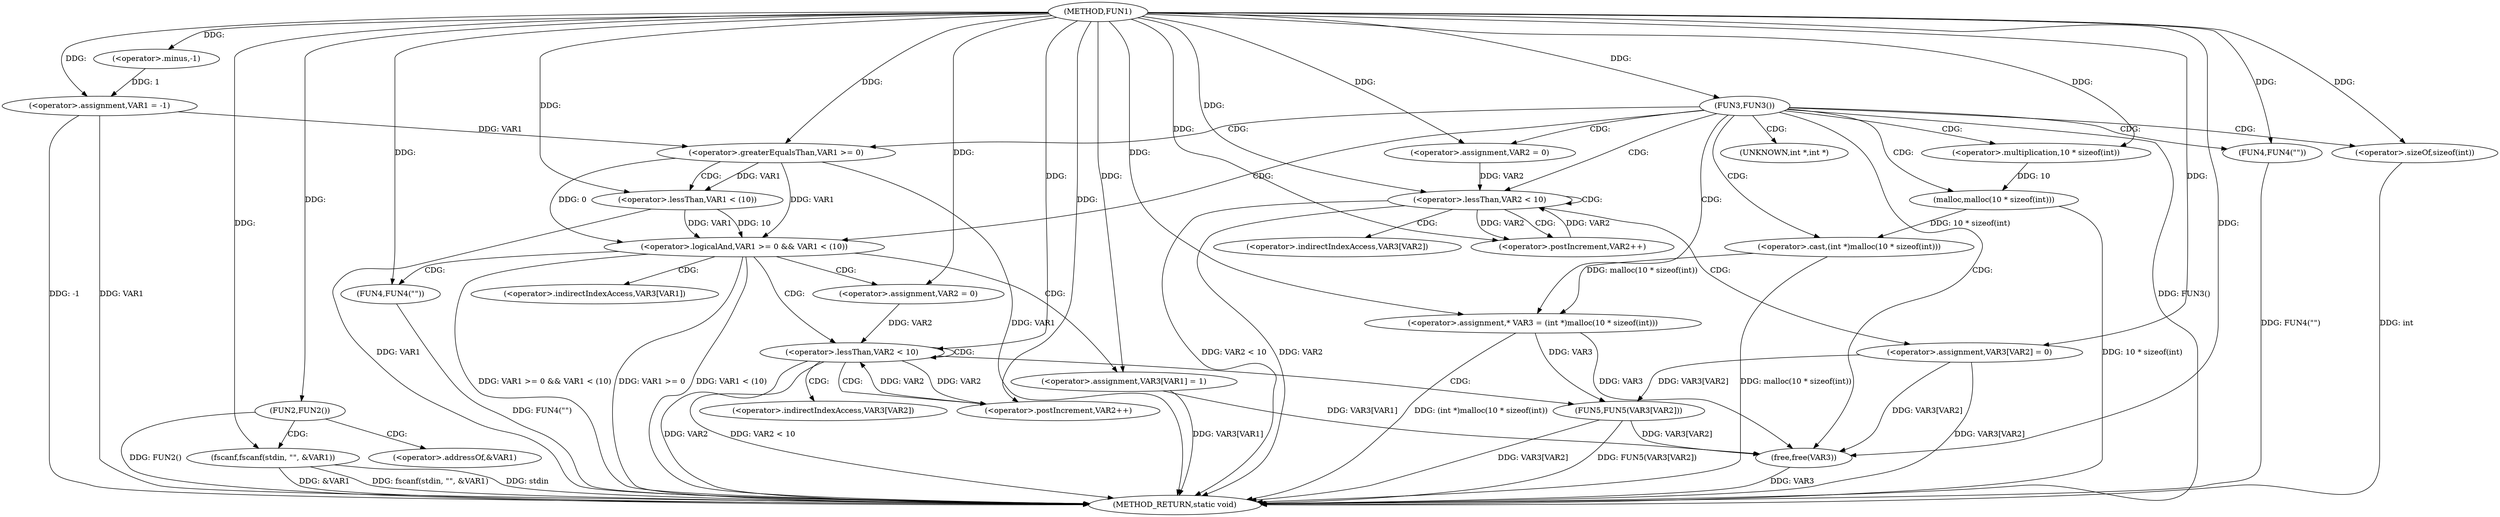 digraph FUN1 {  
"1000100" [label = "(METHOD,FUN1)" ]
"1000183" [label = "(METHOD_RETURN,static void)" ]
"1000103" [label = "(<operator>.assignment,VAR1 = -1)" ]
"1000105" [label = "(<operator>.minus,-1)" ]
"1000108" [label = "(FUN2,FUN2())" ]
"1000110" [label = "(fscanf,fscanf(stdin, \"\", &VAR1))" ]
"1000116" [label = "(FUN3,FUN3())" ]
"1000118" [label = "(FUN4,FUN4(\"\"))" ]
"1000125" [label = "(<operator>.assignment,* VAR3 = (int *)malloc(10 * sizeof(int)))" ]
"1000127" [label = "(<operator>.cast,(int *)malloc(10 * sizeof(int)))" ]
"1000129" [label = "(malloc,malloc(10 * sizeof(int)))" ]
"1000130" [label = "(<operator>.multiplication,10 * sizeof(int))" ]
"1000132" [label = "(<operator>.sizeOf,sizeof(int))" ]
"1000135" [label = "(<operator>.assignment,VAR2 = 0)" ]
"1000138" [label = "(<operator>.lessThan,VAR2 < 10)" ]
"1000141" [label = "(<operator>.postIncrement,VAR2++)" ]
"1000144" [label = "(<operator>.assignment,VAR3[VAR2] = 0)" ]
"1000150" [label = "(<operator>.logicalAnd,VAR1 >= 0 && VAR1 < (10))" ]
"1000151" [label = "(<operator>.greaterEqualsThan,VAR1 >= 0)" ]
"1000154" [label = "(<operator>.lessThan,VAR1 < (10))" ]
"1000158" [label = "(<operator>.assignment,VAR3[VAR1] = 1)" ]
"1000164" [label = "(<operator>.assignment,VAR2 = 0)" ]
"1000167" [label = "(<operator>.lessThan,VAR2 < 10)" ]
"1000170" [label = "(<operator>.postIncrement,VAR2++)" ]
"1000173" [label = "(FUN5,FUN5(VAR3[VAR2]))" ]
"1000179" [label = "(FUN4,FUN4(\"\"))" ]
"1000181" [label = "(free,free(VAR3))" ]
"1000113" [label = "(<operator>.addressOf,&VAR1)" ]
"1000128" [label = "(UNKNOWN,int *,int *)" ]
"1000145" [label = "(<operator>.indirectIndexAccess,VAR3[VAR2])" ]
"1000159" [label = "(<operator>.indirectIndexAccess,VAR3[VAR1])" ]
"1000174" [label = "(<operator>.indirectIndexAccess,VAR3[VAR2])" ]
  "1000108" -> "1000183"  [ label = "DDG: FUN2()"] 
  "1000150" -> "1000183"  [ label = "DDG: VAR1 >= 0"] 
  "1000103" -> "1000183"  [ label = "DDG: -1"] 
  "1000151" -> "1000183"  [ label = "DDG: VAR1"] 
  "1000125" -> "1000183"  [ label = "DDG: (int *)malloc(10 * sizeof(int))"] 
  "1000118" -> "1000183"  [ label = "DDG: FUN4(\"\")"] 
  "1000132" -> "1000183"  [ label = "DDG: int"] 
  "1000150" -> "1000183"  [ label = "DDG: VAR1 < (10)"] 
  "1000144" -> "1000183"  [ label = "DDG: VAR3[VAR2]"] 
  "1000138" -> "1000183"  [ label = "DDG: VAR2 < 10"] 
  "1000173" -> "1000183"  [ label = "DDG: VAR3[VAR2]"] 
  "1000181" -> "1000183"  [ label = "DDG: VAR3"] 
  "1000158" -> "1000183"  [ label = "DDG: VAR3[VAR1]"] 
  "1000167" -> "1000183"  [ label = "DDG: VAR2"] 
  "1000129" -> "1000183"  [ label = "DDG: 10 * sizeof(int)"] 
  "1000179" -> "1000183"  [ label = "DDG: FUN4(\"\")"] 
  "1000103" -> "1000183"  [ label = "DDG: VAR1"] 
  "1000138" -> "1000183"  [ label = "DDG: VAR2"] 
  "1000127" -> "1000183"  [ label = "DDG: malloc(10 * sizeof(int))"] 
  "1000154" -> "1000183"  [ label = "DDG: VAR1"] 
  "1000167" -> "1000183"  [ label = "DDG: VAR2 < 10"] 
  "1000110" -> "1000183"  [ label = "DDG: &VAR1"] 
  "1000110" -> "1000183"  [ label = "DDG: fscanf(stdin, \"\", &VAR1)"] 
  "1000173" -> "1000183"  [ label = "DDG: FUN5(VAR3[VAR2])"] 
  "1000150" -> "1000183"  [ label = "DDG: VAR1 >= 0 && VAR1 < (10)"] 
  "1000110" -> "1000183"  [ label = "DDG: stdin"] 
  "1000116" -> "1000183"  [ label = "DDG: FUN3()"] 
  "1000105" -> "1000103"  [ label = "DDG: 1"] 
  "1000100" -> "1000103"  [ label = "DDG: "] 
  "1000100" -> "1000105"  [ label = "DDG: "] 
  "1000100" -> "1000108"  [ label = "DDG: "] 
  "1000100" -> "1000110"  [ label = "DDG: "] 
  "1000100" -> "1000116"  [ label = "DDG: "] 
  "1000100" -> "1000118"  [ label = "DDG: "] 
  "1000127" -> "1000125"  [ label = "DDG: malloc(10 * sizeof(int))"] 
  "1000100" -> "1000125"  [ label = "DDG: "] 
  "1000129" -> "1000127"  [ label = "DDG: 10 * sizeof(int)"] 
  "1000130" -> "1000129"  [ label = "DDG: 10"] 
  "1000100" -> "1000130"  [ label = "DDG: "] 
  "1000100" -> "1000132"  [ label = "DDG: "] 
  "1000100" -> "1000135"  [ label = "DDG: "] 
  "1000141" -> "1000138"  [ label = "DDG: VAR2"] 
  "1000135" -> "1000138"  [ label = "DDG: VAR2"] 
  "1000100" -> "1000138"  [ label = "DDG: "] 
  "1000138" -> "1000141"  [ label = "DDG: VAR2"] 
  "1000100" -> "1000141"  [ label = "DDG: "] 
  "1000100" -> "1000144"  [ label = "DDG: "] 
  "1000151" -> "1000150"  [ label = "DDG: VAR1"] 
  "1000151" -> "1000150"  [ label = "DDG: 0"] 
  "1000103" -> "1000151"  [ label = "DDG: VAR1"] 
  "1000100" -> "1000151"  [ label = "DDG: "] 
  "1000154" -> "1000150"  [ label = "DDG: VAR1"] 
  "1000154" -> "1000150"  [ label = "DDG: 10"] 
  "1000151" -> "1000154"  [ label = "DDG: VAR1"] 
  "1000100" -> "1000154"  [ label = "DDG: "] 
  "1000100" -> "1000158"  [ label = "DDG: "] 
  "1000100" -> "1000164"  [ label = "DDG: "] 
  "1000170" -> "1000167"  [ label = "DDG: VAR2"] 
  "1000164" -> "1000167"  [ label = "DDG: VAR2"] 
  "1000100" -> "1000167"  [ label = "DDG: "] 
  "1000167" -> "1000170"  [ label = "DDG: VAR2"] 
  "1000100" -> "1000170"  [ label = "DDG: "] 
  "1000125" -> "1000173"  [ label = "DDG: VAR3"] 
  "1000144" -> "1000173"  [ label = "DDG: VAR3[VAR2]"] 
  "1000100" -> "1000179"  [ label = "DDG: "] 
  "1000158" -> "1000181"  [ label = "DDG: VAR3[VAR1]"] 
  "1000125" -> "1000181"  [ label = "DDG: VAR3"] 
  "1000144" -> "1000181"  [ label = "DDG: VAR3[VAR2]"] 
  "1000173" -> "1000181"  [ label = "DDG: VAR3[VAR2]"] 
  "1000100" -> "1000181"  [ label = "DDG: "] 
  "1000108" -> "1000110"  [ label = "CDG: "] 
  "1000108" -> "1000113"  [ label = "CDG: "] 
  "1000116" -> "1000125"  [ label = "CDG: "] 
  "1000116" -> "1000127"  [ label = "CDG: "] 
  "1000116" -> "1000128"  [ label = "CDG: "] 
  "1000116" -> "1000150"  [ label = "CDG: "] 
  "1000116" -> "1000135"  [ label = "CDG: "] 
  "1000116" -> "1000118"  [ label = "CDG: "] 
  "1000116" -> "1000132"  [ label = "CDG: "] 
  "1000116" -> "1000129"  [ label = "CDG: "] 
  "1000116" -> "1000151"  [ label = "CDG: "] 
  "1000116" -> "1000130"  [ label = "CDG: "] 
  "1000116" -> "1000138"  [ label = "CDG: "] 
  "1000116" -> "1000181"  [ label = "CDG: "] 
  "1000138" -> "1000141"  [ label = "CDG: "] 
  "1000138" -> "1000144"  [ label = "CDG: "] 
  "1000138" -> "1000145"  [ label = "CDG: "] 
  "1000138" -> "1000138"  [ label = "CDG: "] 
  "1000150" -> "1000164"  [ label = "CDG: "] 
  "1000150" -> "1000159"  [ label = "CDG: "] 
  "1000150" -> "1000167"  [ label = "CDG: "] 
  "1000150" -> "1000158"  [ label = "CDG: "] 
  "1000150" -> "1000179"  [ label = "CDG: "] 
  "1000151" -> "1000154"  [ label = "CDG: "] 
  "1000167" -> "1000174"  [ label = "CDG: "] 
  "1000167" -> "1000167"  [ label = "CDG: "] 
  "1000167" -> "1000173"  [ label = "CDG: "] 
  "1000167" -> "1000170"  [ label = "CDG: "] 
}
